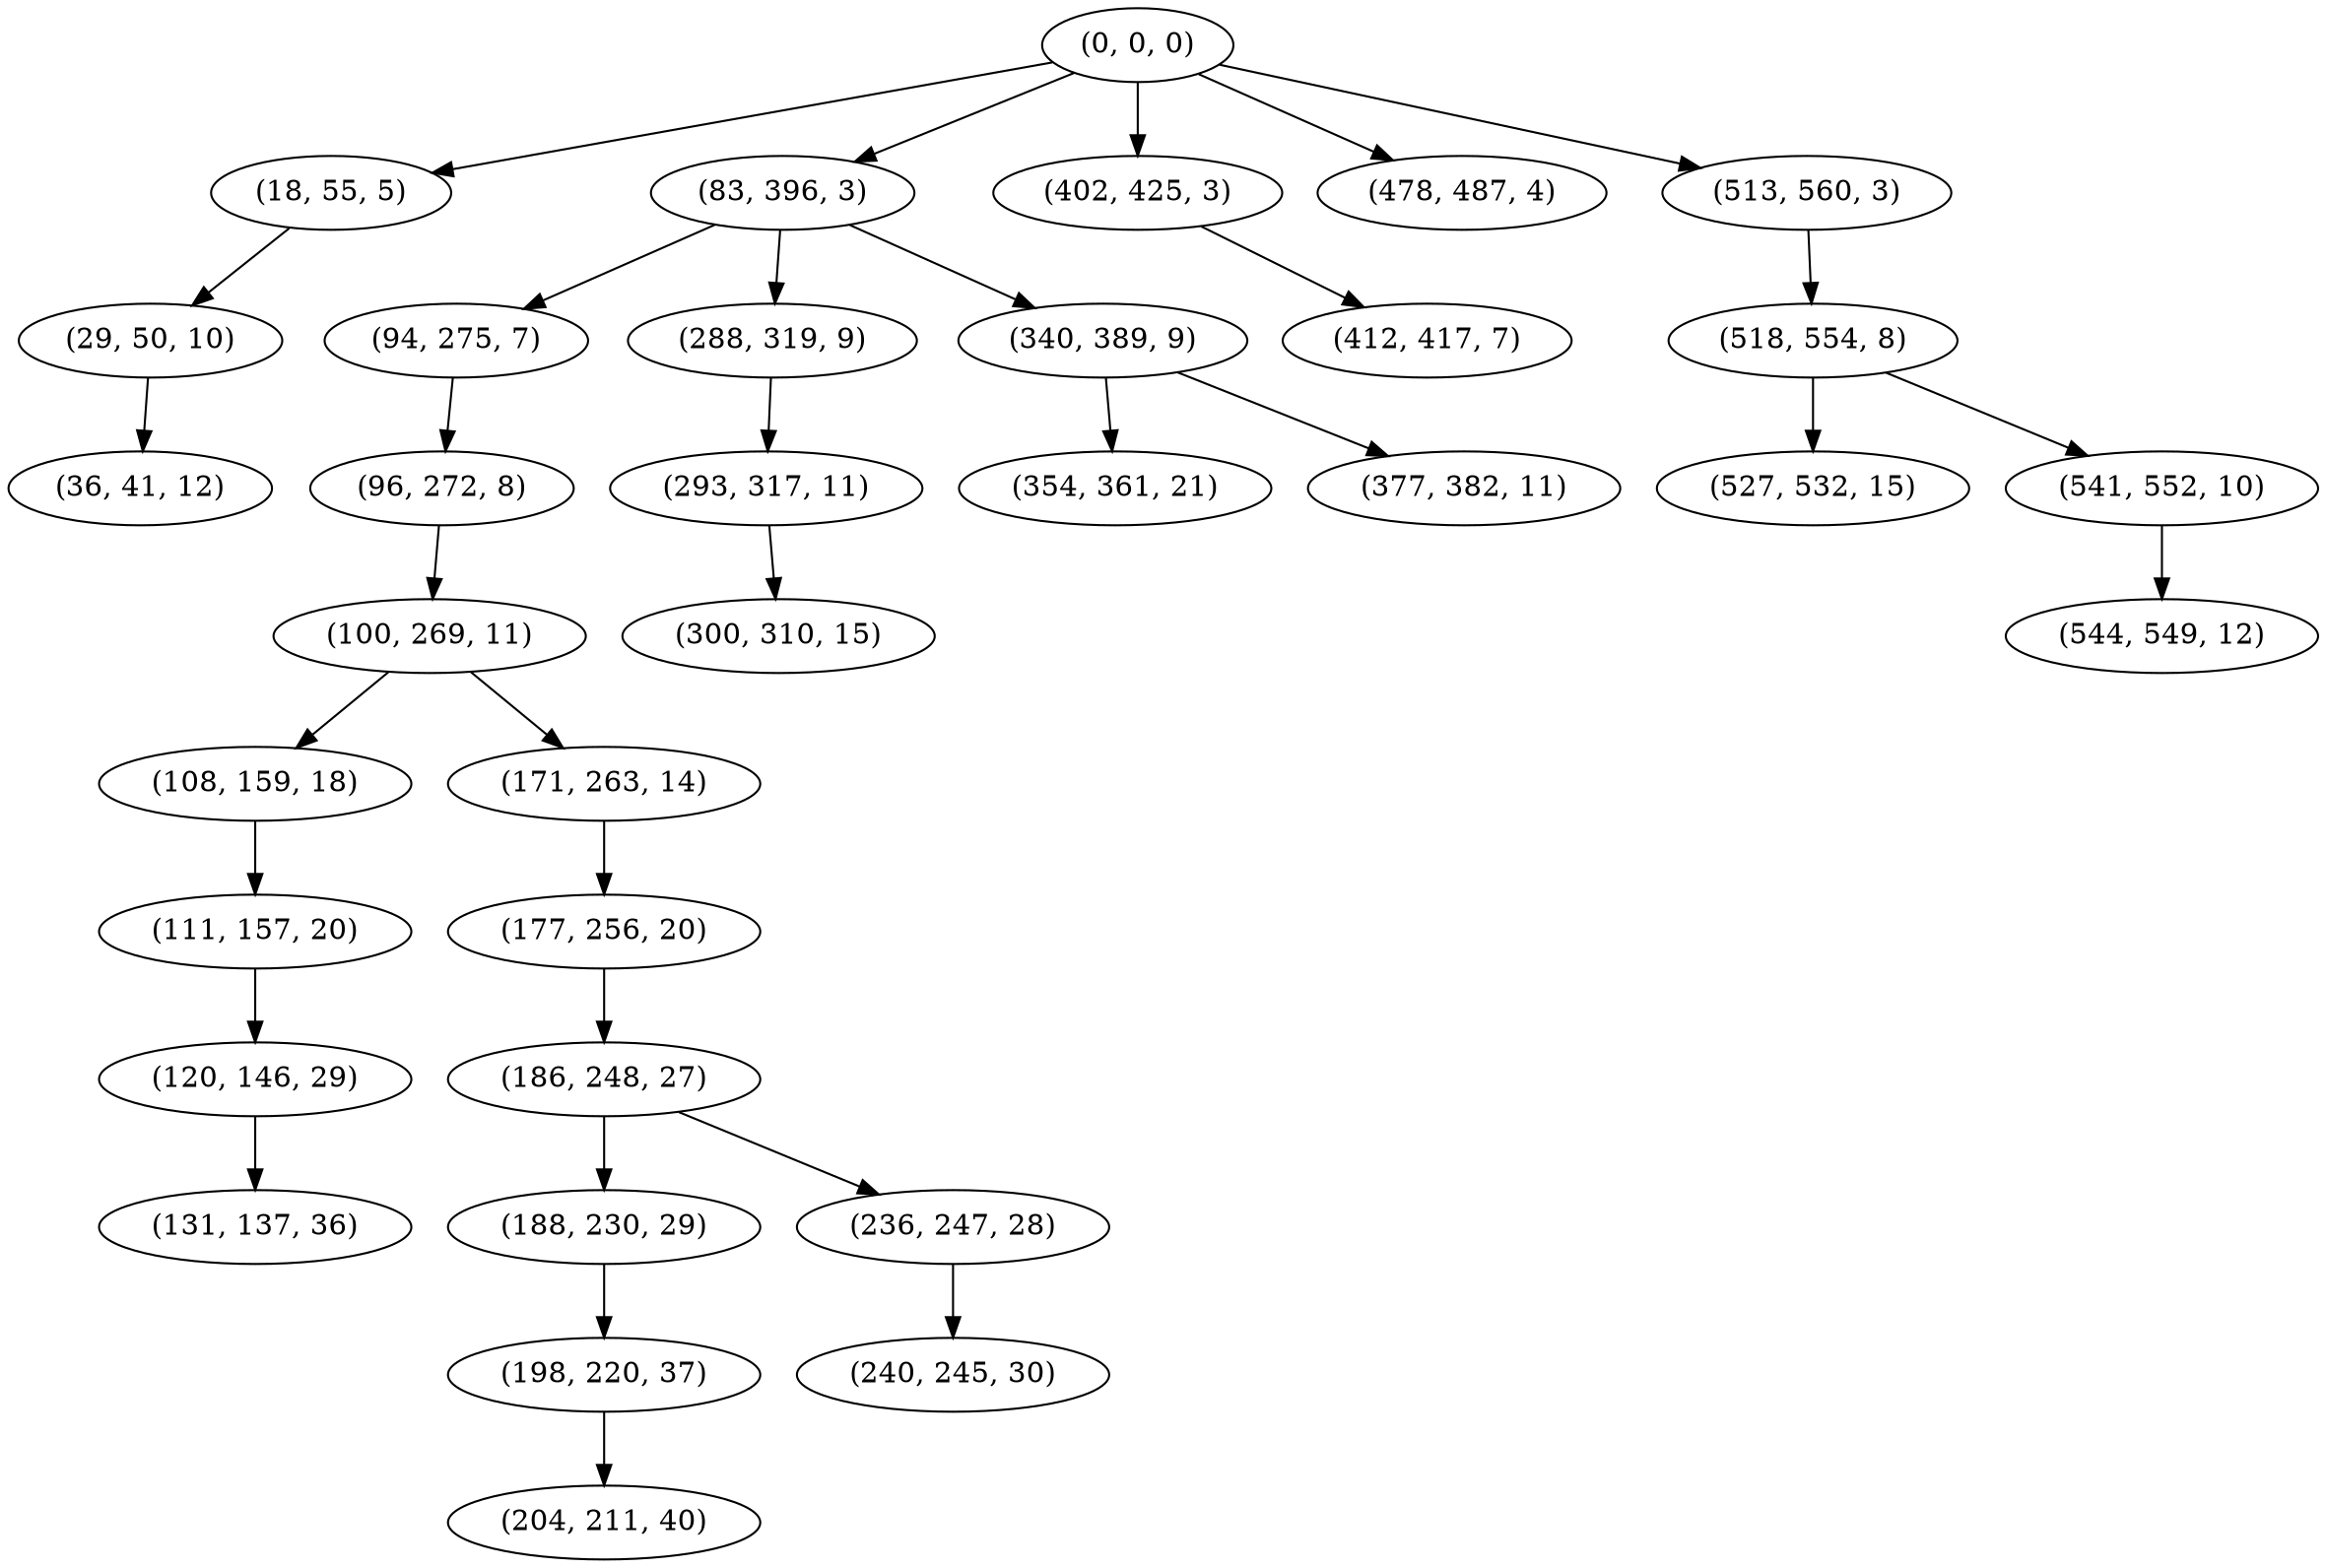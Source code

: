 digraph tree {
    "(0, 0, 0)";
    "(18, 55, 5)";
    "(29, 50, 10)";
    "(36, 41, 12)";
    "(83, 396, 3)";
    "(94, 275, 7)";
    "(96, 272, 8)";
    "(100, 269, 11)";
    "(108, 159, 18)";
    "(111, 157, 20)";
    "(120, 146, 29)";
    "(131, 137, 36)";
    "(171, 263, 14)";
    "(177, 256, 20)";
    "(186, 248, 27)";
    "(188, 230, 29)";
    "(198, 220, 37)";
    "(204, 211, 40)";
    "(236, 247, 28)";
    "(240, 245, 30)";
    "(288, 319, 9)";
    "(293, 317, 11)";
    "(300, 310, 15)";
    "(340, 389, 9)";
    "(354, 361, 21)";
    "(377, 382, 11)";
    "(402, 425, 3)";
    "(412, 417, 7)";
    "(478, 487, 4)";
    "(513, 560, 3)";
    "(518, 554, 8)";
    "(527, 532, 15)";
    "(541, 552, 10)";
    "(544, 549, 12)";
    "(0, 0, 0)" -> "(18, 55, 5)";
    "(0, 0, 0)" -> "(83, 396, 3)";
    "(0, 0, 0)" -> "(402, 425, 3)";
    "(0, 0, 0)" -> "(478, 487, 4)";
    "(0, 0, 0)" -> "(513, 560, 3)";
    "(18, 55, 5)" -> "(29, 50, 10)";
    "(29, 50, 10)" -> "(36, 41, 12)";
    "(83, 396, 3)" -> "(94, 275, 7)";
    "(83, 396, 3)" -> "(288, 319, 9)";
    "(83, 396, 3)" -> "(340, 389, 9)";
    "(94, 275, 7)" -> "(96, 272, 8)";
    "(96, 272, 8)" -> "(100, 269, 11)";
    "(100, 269, 11)" -> "(108, 159, 18)";
    "(100, 269, 11)" -> "(171, 263, 14)";
    "(108, 159, 18)" -> "(111, 157, 20)";
    "(111, 157, 20)" -> "(120, 146, 29)";
    "(120, 146, 29)" -> "(131, 137, 36)";
    "(171, 263, 14)" -> "(177, 256, 20)";
    "(177, 256, 20)" -> "(186, 248, 27)";
    "(186, 248, 27)" -> "(188, 230, 29)";
    "(186, 248, 27)" -> "(236, 247, 28)";
    "(188, 230, 29)" -> "(198, 220, 37)";
    "(198, 220, 37)" -> "(204, 211, 40)";
    "(236, 247, 28)" -> "(240, 245, 30)";
    "(288, 319, 9)" -> "(293, 317, 11)";
    "(293, 317, 11)" -> "(300, 310, 15)";
    "(340, 389, 9)" -> "(354, 361, 21)";
    "(340, 389, 9)" -> "(377, 382, 11)";
    "(402, 425, 3)" -> "(412, 417, 7)";
    "(513, 560, 3)" -> "(518, 554, 8)";
    "(518, 554, 8)" -> "(527, 532, 15)";
    "(518, 554, 8)" -> "(541, 552, 10)";
    "(541, 552, 10)" -> "(544, 549, 12)";
}
